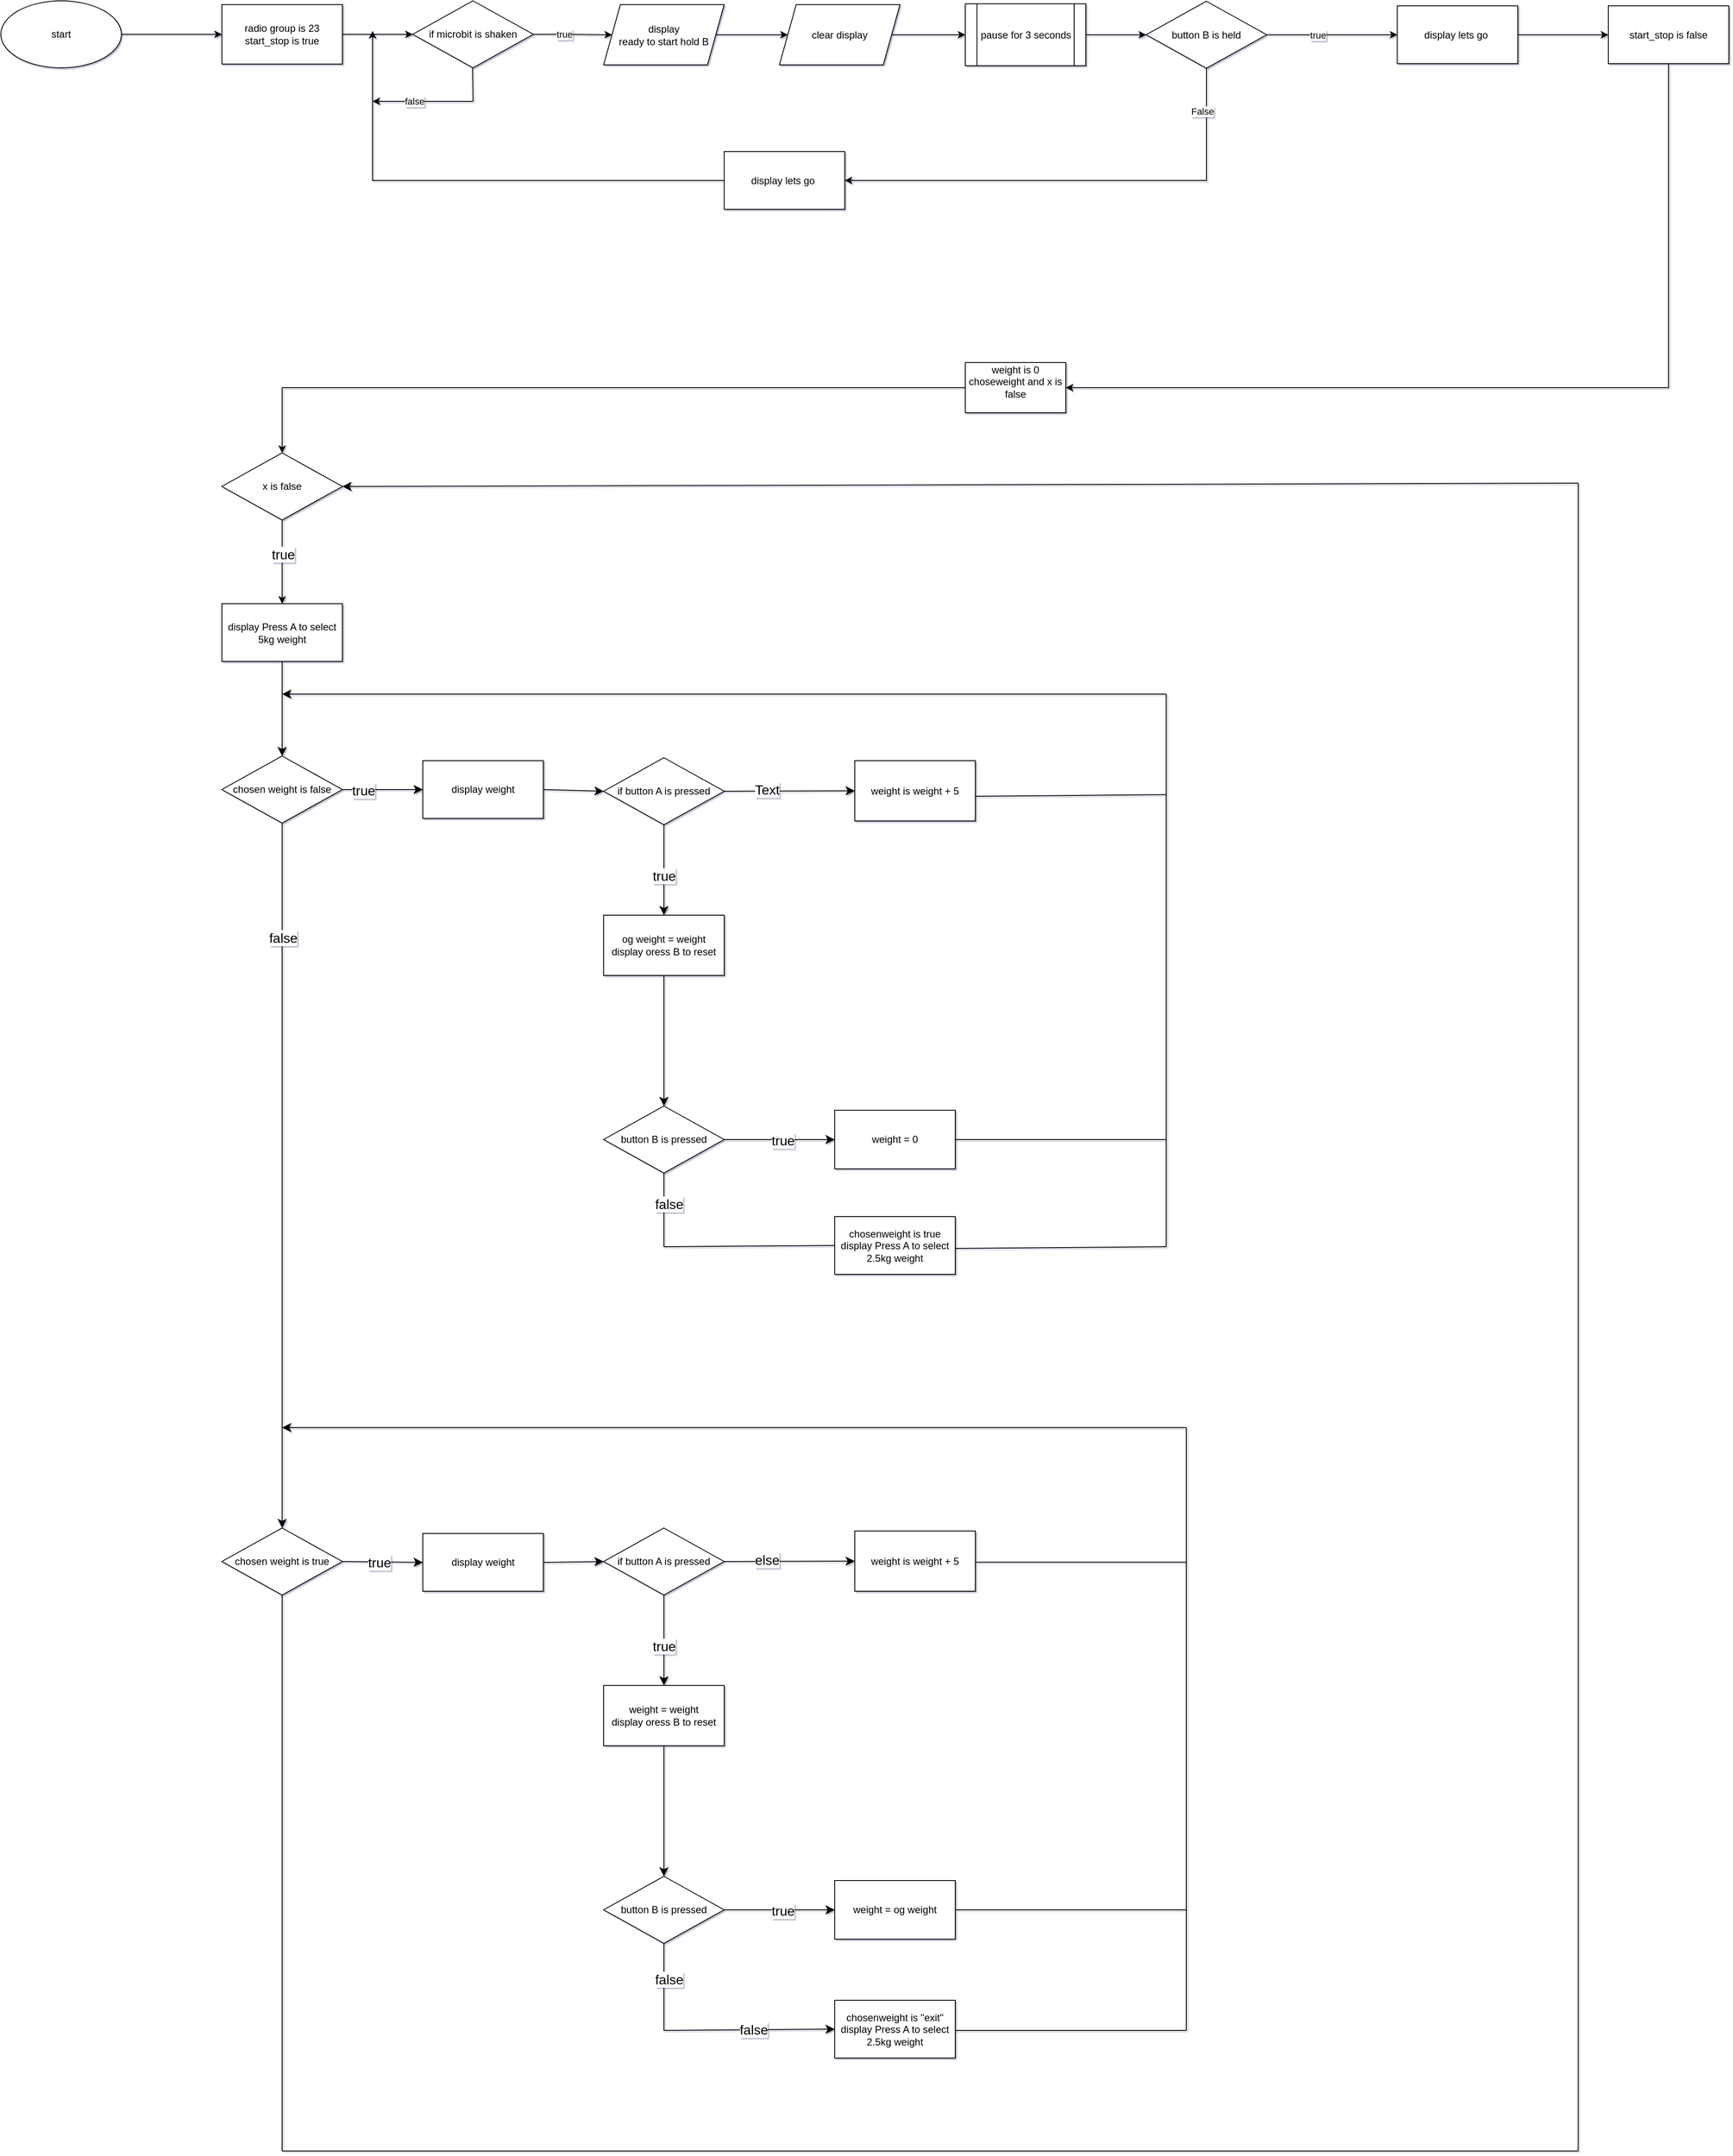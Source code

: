 <mxfile version="22.1.21" type="device">
  <diagram id="C5RBs43oDa-KdzZeNtuy" name="Page-1">
    <mxGraphModel dx="5680" dy="3772" grid="1" gridSize="12" guides="1" tooltips="1" connect="1" arrows="1" fold="1" page="1" pageScale="1" pageWidth="2339" pageHeight="3300" math="0" shadow="1">
      <root>
        <mxCell id="WIyWlLk6GJQsqaUBKTNV-0" />
        <mxCell id="WIyWlLk6GJQsqaUBKTNV-1" parent="WIyWlLk6GJQsqaUBKTNV-0" />
        <mxCell id="rFOLBwnCznepmL-hMmCg-1" value="" style="edgeStyle=orthogonalEdgeStyle;rounded=0;orthogonalLoop=1;jettySize=auto;html=1;" parent="WIyWlLk6GJQsqaUBKTNV-1" source="CbNqNyBWkK8pLhZPYAvR-34" target="rFOLBwnCznepmL-hMmCg-0" edge="1">
          <mxGeometry relative="1" as="geometry" />
        </mxCell>
        <mxCell id="CbNqNyBWkK8pLhZPYAvR-34" value="start" style="ellipse;whiteSpace=wrap;html=1;movable=1;resizable=1;rotatable=1;deletable=1;editable=1;locked=0;connectable=1;" parent="WIyWlLk6GJQsqaUBKTNV-1" vertex="1">
          <mxGeometry x="96" y="24" width="144" height="80" as="geometry" />
        </mxCell>
        <mxCell id="9P3UtHWpKLkyjyrDruME-12" value="" style="edgeStyle=orthogonalEdgeStyle;rounded=0;orthogonalLoop=1;jettySize=auto;html=1;" parent="WIyWlLk6GJQsqaUBKTNV-1" source="rFOLBwnCznepmL-hMmCg-0" target="9P3UtHWpKLkyjyrDruME-11" edge="1">
          <mxGeometry relative="1" as="geometry">
            <Array as="points">
              <mxPoint x="552" y="64" />
              <mxPoint x="552" y="64" />
            </Array>
          </mxGeometry>
        </mxCell>
        <mxCell id="rFOLBwnCznepmL-hMmCg-0" value="radio group is 23&lt;br&gt;start_stop is true" style="whiteSpace=wrap;html=1;" parent="WIyWlLk6GJQsqaUBKTNV-1" vertex="1">
          <mxGeometry x="360" y="28.5" width="144" height="71" as="geometry" />
        </mxCell>
        <mxCell id="9P3UtHWpKLkyjyrDruME-14" value="" style="edgeStyle=orthogonalEdgeStyle;rounded=0;orthogonalLoop=1;jettySize=auto;html=1;" parent="WIyWlLk6GJQsqaUBKTNV-1" source="rFOLBwnCznepmL-hMmCg-6" target="rFOLBwnCznepmL-hMmCg-11" edge="1">
          <mxGeometry relative="1" as="geometry" />
        </mxCell>
        <mxCell id="rFOLBwnCznepmL-hMmCg-6" value="display &lt;br&gt;ready to start hold B" style="shape=parallelogram;perimeter=parallelogramPerimeter;whiteSpace=wrap;html=1;fixedSize=1;" parent="WIyWlLk6GJQsqaUBKTNV-1" vertex="1">
          <mxGeometry x="816" y="28.5" width="144" height="72" as="geometry" />
        </mxCell>
        <mxCell id="9P3UtHWpKLkyjyrDruME-15" value="" style="edgeStyle=orthogonalEdgeStyle;rounded=0;orthogonalLoop=1;jettySize=auto;html=1;" parent="WIyWlLk6GJQsqaUBKTNV-1" source="rFOLBwnCznepmL-hMmCg-11" target="9P3UtHWpKLkyjyrDruME-0" edge="1">
          <mxGeometry relative="1" as="geometry" />
        </mxCell>
        <mxCell id="rFOLBwnCznepmL-hMmCg-11" value="clear display" style="shape=parallelogram;perimeter=parallelogramPerimeter;whiteSpace=wrap;html=1;fixedSize=1;" parent="WIyWlLk6GJQsqaUBKTNV-1" vertex="1">
          <mxGeometry x="1026" y="28.5" width="144" height="72" as="geometry" />
        </mxCell>
        <mxCell id="9P3UtHWpKLkyjyrDruME-16" value="" style="edgeStyle=orthogonalEdgeStyle;rounded=0;orthogonalLoop=1;jettySize=auto;html=1;" parent="WIyWlLk6GJQsqaUBKTNV-1" source="9P3UtHWpKLkyjyrDruME-0" target="9P3UtHWpKLkyjyrDruME-2" edge="1">
          <mxGeometry relative="1" as="geometry" />
        </mxCell>
        <mxCell id="9P3UtHWpKLkyjyrDruME-0" value="pause for 3 seconds" style="shape=process;whiteSpace=wrap;html=1;backgroundOutline=1;" parent="WIyWlLk6GJQsqaUBKTNV-1" vertex="1">
          <mxGeometry x="1248" y="27.5" width="144" height="74" as="geometry" />
        </mxCell>
        <mxCell id="9P3UtHWpKLkyjyrDruME-18" value="" style="edgeStyle=orthogonalEdgeStyle;rounded=0;orthogonalLoop=1;jettySize=auto;html=1;" parent="WIyWlLk6GJQsqaUBKTNV-1" source="9P3UtHWpKLkyjyrDruME-2" target="9P3UtHWpKLkyjyrDruME-4" edge="1">
          <mxGeometry relative="1" as="geometry" />
        </mxCell>
        <mxCell id="9P3UtHWpKLkyjyrDruME-21" value="true" style="edgeLabel;html=1;align=center;verticalAlign=middle;resizable=0;points=[];" parent="9P3UtHWpKLkyjyrDruME-18" vertex="1" connectable="0">
          <mxGeometry x="-0.224" relative="1" as="geometry">
            <mxPoint as="offset" />
          </mxGeometry>
        </mxCell>
        <mxCell id="9P3UtHWpKLkyjyrDruME-25" style="edgeStyle=orthogonalEdgeStyle;rounded=0;orthogonalLoop=1;jettySize=auto;html=1;exitX=0.5;exitY=1;exitDx=0;exitDy=0;entryX=1;entryY=0.5;entryDx=0;entryDy=0;" parent="WIyWlLk6GJQsqaUBKTNV-1" source="9P3UtHWpKLkyjyrDruME-2" target="9P3UtHWpKLkyjyrDruME-23" edge="1">
          <mxGeometry relative="1" as="geometry" />
        </mxCell>
        <mxCell id="9P3UtHWpKLkyjyrDruME-27" value="False" style="edgeLabel;html=1;align=center;verticalAlign=middle;resizable=0;points=[];" parent="9P3UtHWpKLkyjyrDruME-25" vertex="1" connectable="0">
          <mxGeometry x="-0.82" y="-5" relative="1" as="geometry">
            <mxPoint as="offset" />
          </mxGeometry>
        </mxCell>
        <mxCell id="9P3UtHWpKLkyjyrDruME-2" value="button B is held" style="rhombus;whiteSpace=wrap;html=1;" parent="WIyWlLk6GJQsqaUBKTNV-1" vertex="1">
          <mxGeometry x="1464" y="24.5" width="144" height="80" as="geometry" />
        </mxCell>
        <mxCell id="9P3UtHWpKLkyjyrDruME-20" value="" style="edgeStyle=orthogonalEdgeStyle;rounded=0;orthogonalLoop=1;jettySize=auto;html=1;" parent="WIyWlLk6GJQsqaUBKTNV-1" source="9P3UtHWpKLkyjyrDruME-4" target="9P3UtHWpKLkyjyrDruME-8" edge="1">
          <mxGeometry relative="1" as="geometry" />
        </mxCell>
        <mxCell id="9P3UtHWpKLkyjyrDruME-4" value="display lets go&amp;nbsp;" style="whiteSpace=wrap;html=1;" parent="WIyWlLk6GJQsqaUBKTNV-1" vertex="1">
          <mxGeometry x="1764" y="30" width="144" height="69" as="geometry" />
        </mxCell>
        <mxCell id="W7F989uzXUJsJNlmw4xS-1" value="" style="edgeStyle=orthogonalEdgeStyle;rounded=0;orthogonalLoop=1;jettySize=auto;html=1;" parent="WIyWlLk6GJQsqaUBKTNV-1" source="9P3UtHWpKLkyjyrDruME-8" target="W7F989uzXUJsJNlmw4xS-0" edge="1">
          <mxGeometry relative="1" as="geometry">
            <Array as="points">
              <mxPoint x="2088" y="486" />
            </Array>
          </mxGeometry>
        </mxCell>
        <mxCell id="9P3UtHWpKLkyjyrDruME-8" value="start_stop is false" style="whiteSpace=wrap;html=1;" parent="WIyWlLk6GJQsqaUBKTNV-1" vertex="1">
          <mxGeometry x="2016" y="30" width="144" height="69" as="geometry" />
        </mxCell>
        <mxCell id="9P3UtHWpKLkyjyrDruME-13" value="" style="edgeStyle=orthogonalEdgeStyle;rounded=0;orthogonalLoop=1;jettySize=auto;html=1;" parent="WIyWlLk6GJQsqaUBKTNV-1" source="9P3UtHWpKLkyjyrDruME-11" target="rFOLBwnCznepmL-hMmCg-6" edge="1">
          <mxGeometry relative="1" as="geometry" />
        </mxCell>
        <mxCell id="9P3UtHWpKLkyjyrDruME-34" value="true" style="edgeLabel;html=1;align=center;verticalAlign=middle;resizable=0;points=[];" parent="9P3UtHWpKLkyjyrDruME-13" vertex="1" connectable="0">
          <mxGeometry x="-0.108" y="-2" relative="1" as="geometry">
            <mxPoint x="-3" as="offset" />
          </mxGeometry>
        </mxCell>
        <mxCell id="9P3UtHWpKLkyjyrDruME-11" value="if microbit is shaken" style="rhombus;whiteSpace=wrap;html=1;" parent="WIyWlLk6GJQsqaUBKTNV-1" vertex="1">
          <mxGeometry x="588" y="24" width="144" height="80" as="geometry" />
        </mxCell>
        <mxCell id="9P3UtHWpKLkyjyrDruME-26" style="edgeStyle=orthogonalEdgeStyle;rounded=0;orthogonalLoop=1;jettySize=auto;html=1;" parent="WIyWlLk6GJQsqaUBKTNV-1" source="9P3UtHWpKLkyjyrDruME-23" edge="1">
          <mxGeometry relative="1" as="geometry">
            <mxPoint x="540" y="60" as="targetPoint" />
            <Array as="points">
              <mxPoint x="540" y="238" />
            </Array>
          </mxGeometry>
        </mxCell>
        <mxCell id="9P3UtHWpKLkyjyrDruME-23" value="display lets go&amp;nbsp;" style="whiteSpace=wrap;html=1;" parent="WIyWlLk6GJQsqaUBKTNV-1" vertex="1">
          <mxGeometry x="960" y="204" width="144" height="69" as="geometry" />
        </mxCell>
        <mxCell id="9P3UtHWpKLkyjyrDruME-31" value="" style="endArrow=none;html=1;rounded=0;" parent="WIyWlLk6GJQsqaUBKTNV-1" edge="1">
          <mxGeometry width="50" height="50" relative="1" as="geometry">
            <mxPoint x="660" y="144" as="sourcePoint" />
            <mxPoint x="659.47" y="104.5" as="targetPoint" />
          </mxGeometry>
        </mxCell>
        <mxCell id="9P3UtHWpKLkyjyrDruME-33" value="" style="endArrow=classic;html=1;rounded=0;" parent="WIyWlLk6GJQsqaUBKTNV-1" edge="1">
          <mxGeometry width="50" height="50" relative="1" as="geometry">
            <mxPoint x="660" y="144" as="sourcePoint" />
            <mxPoint x="540" y="144" as="targetPoint" />
          </mxGeometry>
        </mxCell>
        <mxCell id="9P3UtHWpKLkyjyrDruME-35" value="false" style="edgeLabel;html=1;align=center;verticalAlign=middle;resizable=0;points=[];" parent="9P3UtHWpKLkyjyrDruME-33" vertex="1" connectable="0">
          <mxGeometry x="0.168" relative="1" as="geometry">
            <mxPoint as="offset" />
          </mxGeometry>
        </mxCell>
        <mxCell id="W7F989uzXUJsJNlmw4xS-6" style="edgeStyle=orthogonalEdgeStyle;rounded=0;orthogonalLoop=1;jettySize=auto;html=1;exitX=0;exitY=0.5;exitDx=0;exitDy=0;entryX=0.5;entryY=0;entryDx=0;entryDy=0;" parent="WIyWlLk6GJQsqaUBKTNV-1" source="R4mqssRnksP6gFoTw2Dy-0" target="W7F989uzXUJsJNlmw4xS-4" edge="1">
          <mxGeometry relative="1" as="geometry">
            <Array as="points">
              <mxPoint x="432" y="604" />
            </Array>
          </mxGeometry>
        </mxCell>
        <mxCell id="R4mqssRnksP6gFoTw2Dy-2" value="true" style="edgeLabel;html=1;align=center;verticalAlign=middle;resizable=0;points=[];fontSize=16;" parent="W7F989uzXUJsJNlmw4xS-6" vertex="1" connectable="0">
          <mxGeometry x="0.449" y="1" relative="1" as="geometry">
            <mxPoint y="-1" as="offset" />
          </mxGeometry>
        </mxCell>
        <mxCell id="W7F989uzXUJsJNlmw4xS-0" value="&lt;div&gt;weight is 0 choseweight and x is false&lt;/div&gt;&lt;div&gt;&lt;br&gt;&lt;/div&gt;" style="whiteSpace=wrap;html=1;" parent="WIyWlLk6GJQsqaUBKTNV-1" vertex="1">
          <mxGeometry x="1248" y="456" width="120" height="60" as="geometry" />
        </mxCell>
        <mxCell id="R4mqssRnksP6gFoTw2Dy-14" style="edgeStyle=none;curved=1;rounded=0;orthogonalLoop=1;jettySize=auto;html=1;exitX=0.5;exitY=1;exitDx=0;exitDy=0;entryX=0.5;entryY=0;entryDx=0;entryDy=0;fontSize=12;startSize=8;endSize=8;" parent="WIyWlLk6GJQsqaUBKTNV-1" source="W7F989uzXUJsJNlmw4xS-4" target="W7F989uzXUJsJNlmw4xS-9" edge="1">
          <mxGeometry relative="1" as="geometry" />
        </mxCell>
        <mxCell id="W7F989uzXUJsJNlmw4xS-4" value="&lt;div&gt;display Press A to select 5kg weight&lt;/div&gt;" style="whiteSpace=wrap;html=1;" parent="WIyWlLk6GJQsqaUBKTNV-1" vertex="1">
          <mxGeometry x="360" y="744" width="144" height="69" as="geometry" />
        </mxCell>
        <mxCell id="R4mqssRnksP6gFoTw2Dy-15" style="edgeStyle=none;curved=1;rounded=0;orthogonalLoop=1;jettySize=auto;html=1;exitX=1;exitY=0.5;exitDx=0;exitDy=0;fontSize=12;startSize=8;endSize=8;" parent="WIyWlLk6GJQsqaUBKTNV-1" source="W7F989uzXUJsJNlmw4xS-9" target="R4mqssRnksP6gFoTw2Dy-10" edge="1">
          <mxGeometry relative="1" as="geometry" />
        </mxCell>
        <mxCell id="R4mqssRnksP6gFoTw2Dy-27" value="true" style="edgeLabel;html=1;align=center;verticalAlign=middle;resizable=0;points=[];fontSize=16;" parent="R4mqssRnksP6gFoTw2Dy-15" vertex="1" connectable="0">
          <mxGeometry x="-0.494" y="-1" relative="1" as="geometry">
            <mxPoint as="offset" />
          </mxGeometry>
        </mxCell>
        <mxCell id="R4mqssRnksP6gFoTw2Dy-369" value="" style="edgeStyle=none;curved=1;rounded=0;orthogonalLoop=1;jettySize=auto;html=1;fontSize=12;startSize=8;endSize=8;" parent="WIyWlLk6GJQsqaUBKTNV-1" source="W7F989uzXUJsJNlmw4xS-9" target="R4mqssRnksP6gFoTw2Dy-368" edge="1">
          <mxGeometry relative="1" as="geometry" />
        </mxCell>
        <mxCell id="R4mqssRnksP6gFoTw2Dy-448" value="false" style="edgeLabel;html=1;align=center;verticalAlign=middle;resizable=0;points=[];fontSize=16;" parent="R4mqssRnksP6gFoTw2Dy-369" vertex="1" connectable="0">
          <mxGeometry x="-0.673" y="1" relative="1" as="geometry">
            <mxPoint y="-1" as="offset" />
          </mxGeometry>
        </mxCell>
        <mxCell id="W7F989uzXUJsJNlmw4xS-9" value="chosen weight is false" style="rhombus;whiteSpace=wrap;html=1;" parent="WIyWlLk6GJQsqaUBKTNV-1" vertex="1">
          <mxGeometry x="360" y="926" width="144" height="80" as="geometry" />
        </mxCell>
        <mxCell id="R4mqssRnksP6gFoTw2Dy-1" value="" style="edgeStyle=orthogonalEdgeStyle;rounded=0;orthogonalLoop=1;jettySize=auto;html=1;exitX=0;exitY=0.5;exitDx=0;exitDy=0;entryX=0.5;entryY=0;entryDx=0;entryDy=0;" parent="WIyWlLk6GJQsqaUBKTNV-1" source="W7F989uzXUJsJNlmw4xS-0" target="R4mqssRnksP6gFoTw2Dy-0" edge="1">
          <mxGeometry relative="1" as="geometry">
            <mxPoint x="1248" y="486" as="sourcePoint" />
            <mxPoint x="432" y="744" as="targetPoint" />
          </mxGeometry>
        </mxCell>
        <mxCell id="R4mqssRnksP6gFoTw2Dy-0" value="x is false" style="rhombus;whiteSpace=wrap;html=1;" parent="WIyWlLk6GJQsqaUBKTNV-1" vertex="1">
          <mxGeometry x="360" y="564" width="144" height="80" as="geometry" />
        </mxCell>
        <mxCell id="R4mqssRnksP6gFoTw2Dy-361" style="edgeStyle=none;curved=1;rounded=0;orthogonalLoop=1;jettySize=auto;html=1;exitX=1;exitY=0.5;exitDx=0;exitDy=0;entryX=0;entryY=0.5;entryDx=0;entryDy=0;fontSize=12;startSize=8;endSize=8;" parent="WIyWlLk6GJQsqaUBKTNV-1" source="R4mqssRnksP6gFoTw2Dy-10" target="R4mqssRnksP6gFoTw2Dy-351" edge="1">
          <mxGeometry relative="1" as="geometry" />
        </mxCell>
        <mxCell id="R4mqssRnksP6gFoTw2Dy-10" value="&lt;div&gt;display weight&lt;/div&gt;" style="whiteSpace=wrap;html=1;" parent="WIyWlLk6GJQsqaUBKTNV-1" vertex="1">
          <mxGeometry x="600" y="931.5" width="144" height="69" as="geometry" />
        </mxCell>
        <mxCell id="R4mqssRnksP6gFoTw2Dy-37" style="edgeStyle=none;curved=1;rounded=0;orthogonalLoop=1;jettySize=auto;html=1;fontSize=12;startSize=8;endSize=8;" parent="WIyWlLk6GJQsqaUBKTNV-1" edge="1">
          <mxGeometry relative="1" as="geometry">
            <mxPoint x="432" y="852" as="targetPoint" />
            <mxPoint x="1488" y="852" as="sourcePoint" />
          </mxGeometry>
        </mxCell>
        <mxCell id="R4mqssRnksP6gFoTw2Dy-342" value="" style="edgeStyle=none;curved=1;rounded=0;orthogonalLoop=1;jettySize=auto;html=1;fontSize=12;startSize=8;endSize=8;" parent="WIyWlLk6GJQsqaUBKTNV-1" source="R4mqssRnksP6gFoTw2Dy-344" target="R4mqssRnksP6gFoTw2Dy-352" edge="1">
          <mxGeometry relative="1" as="geometry" />
        </mxCell>
        <mxCell id="R4mqssRnksP6gFoTw2Dy-343" value="true" style="edgeLabel;html=1;align=center;verticalAlign=middle;resizable=0;points=[];fontSize=16;" parent="R4mqssRnksP6gFoTw2Dy-342" vertex="1" connectable="0">
          <mxGeometry x="0.053" y="-1" relative="1" as="geometry">
            <mxPoint as="offset" />
          </mxGeometry>
        </mxCell>
        <mxCell id="R4mqssRnksP6gFoTw2Dy-344" value="button B is pressed" style="rhombus;whiteSpace=wrap;html=1;" parent="WIyWlLk6GJQsqaUBKTNV-1" vertex="1">
          <mxGeometry x="816" y="1344" width="144" height="80" as="geometry" />
        </mxCell>
        <mxCell id="R4mqssRnksP6gFoTw2Dy-345" style="edgeStyle=none;curved=1;rounded=0;orthogonalLoop=1;jettySize=auto;html=1;exitX=0.5;exitY=1;exitDx=0;exitDy=0;entryX=0.5;entryY=0;entryDx=0;entryDy=0;fontSize=12;startSize=8;endSize=8;" parent="WIyWlLk6GJQsqaUBKTNV-1" source="R4mqssRnksP6gFoTw2Dy-347" target="R4mqssRnksP6gFoTw2Dy-344" edge="1">
          <mxGeometry relative="1" as="geometry" />
        </mxCell>
        <mxCell id="R4mqssRnksP6gFoTw2Dy-347" value="og weight = weight&lt;br&gt;display oress B to reset" style="whiteSpace=wrap;html=1;" parent="WIyWlLk6GJQsqaUBKTNV-1" vertex="1">
          <mxGeometry x="816" y="1116" width="144" height="72" as="geometry" />
        </mxCell>
        <mxCell id="R4mqssRnksP6gFoTw2Dy-348" style="edgeStyle=none;curved=1;rounded=0;orthogonalLoop=1;jettySize=auto;html=1;exitX=0.5;exitY=1;exitDx=0;exitDy=0;entryX=0.5;entryY=0;entryDx=0;entryDy=0;fontSize=12;startSize=8;endSize=8;" parent="WIyWlLk6GJQsqaUBKTNV-1" source="R4mqssRnksP6gFoTw2Dy-351" target="R4mqssRnksP6gFoTw2Dy-347" edge="1">
          <mxGeometry relative="1" as="geometry" />
        </mxCell>
        <mxCell id="R4mqssRnksP6gFoTw2Dy-349" value="true" style="edgeLabel;html=1;align=center;verticalAlign=middle;resizable=0;points=[];fontSize=16;" parent="R4mqssRnksP6gFoTw2Dy-348" vertex="1" connectable="0">
          <mxGeometry x="0.124" relative="1" as="geometry">
            <mxPoint as="offset" />
          </mxGeometry>
        </mxCell>
        <mxCell id="R4mqssRnksP6gFoTw2Dy-350" style="edgeStyle=none;curved=1;rounded=0;orthogonalLoop=1;jettySize=auto;html=1;exitX=1;exitY=0.5;exitDx=0;exitDy=0;entryX=0;entryY=0.5;entryDx=0;entryDy=0;fontSize=12;startSize=8;endSize=8;" parent="WIyWlLk6GJQsqaUBKTNV-1" source="R4mqssRnksP6gFoTw2Dy-351" target="R4mqssRnksP6gFoTw2Dy-355" edge="1">
          <mxGeometry relative="1" as="geometry" />
        </mxCell>
        <mxCell id="R4mqssRnksP6gFoTw2Dy-364" value="Text" style="edgeLabel;html=1;align=center;verticalAlign=middle;resizable=0;points=[];fontSize=16;" parent="R4mqssRnksP6gFoTw2Dy-350" vertex="1" connectable="0">
          <mxGeometry x="-0.349" y="2" relative="1" as="geometry">
            <mxPoint as="offset" />
          </mxGeometry>
        </mxCell>
        <mxCell id="R4mqssRnksP6gFoTw2Dy-351" value="if button A is pressed" style="rhombus;whiteSpace=wrap;html=1;" parent="WIyWlLk6GJQsqaUBKTNV-1" vertex="1">
          <mxGeometry x="816" y="928" width="144" height="80" as="geometry" />
        </mxCell>
        <mxCell id="R4mqssRnksP6gFoTw2Dy-352" value="weight = 0" style="whiteSpace=wrap;html=1;" parent="WIyWlLk6GJQsqaUBKTNV-1" vertex="1">
          <mxGeometry x="1092" y="1349" width="144" height="70" as="geometry" />
        </mxCell>
        <mxCell id="R4mqssRnksP6gFoTw2Dy-353" value="chosenweight is true&lt;br style=&quot;border-color: var(--border-color);&quot;&gt;display Press A to select 2.5kg weight" style="whiteSpace=wrap;html=1;" parent="WIyWlLk6GJQsqaUBKTNV-1" vertex="1">
          <mxGeometry x="1092" y="1476" width="144" height="69" as="geometry" />
        </mxCell>
        <mxCell id="R4mqssRnksP6gFoTw2Dy-355" value="weight is weight + 5" style="whiteSpace=wrap;html=1;" parent="WIyWlLk6GJQsqaUBKTNV-1" vertex="1">
          <mxGeometry x="1116" y="931.5" width="144" height="72" as="geometry" />
        </mxCell>
        <mxCell id="R4mqssRnksP6gFoTw2Dy-356" value="" style="endArrow=none;html=1;rounded=0;fontSize=12;startSize=8;endSize=8;curved=1;" parent="WIyWlLk6GJQsqaUBKTNV-1" edge="1">
          <mxGeometry width="50" height="50" relative="1" as="geometry">
            <mxPoint x="1236" y="1514" as="sourcePoint" />
            <mxPoint x="1488" y="1512" as="targetPoint" />
          </mxGeometry>
        </mxCell>
        <mxCell id="R4mqssRnksP6gFoTw2Dy-358" value="" style="endArrow=none;html=1;rounded=0;fontSize=12;startSize=8;endSize=8;curved=1;exitX=1;exitY=0.5;exitDx=0;exitDy=0;" parent="WIyWlLk6GJQsqaUBKTNV-1" source="R4mqssRnksP6gFoTw2Dy-352" edge="1">
          <mxGeometry width="50" height="50" relative="1" as="geometry">
            <mxPoint x="1284" y="1430" as="sourcePoint" />
            <mxPoint x="1488" y="1384" as="targetPoint" />
          </mxGeometry>
        </mxCell>
        <mxCell id="R4mqssRnksP6gFoTw2Dy-359" value="" style="endArrow=none;html=1;rounded=0;fontSize=12;startSize=8;endSize=8;curved=1;exitX=0;exitY=0.5;exitDx=0;exitDy=0;" parent="WIyWlLk6GJQsqaUBKTNV-1" source="R4mqssRnksP6gFoTw2Dy-353" edge="1">
          <mxGeometry width="50" height="50" relative="1" as="geometry">
            <mxPoint x="1008" y="1442" as="sourcePoint" />
            <mxPoint x="888" y="1512" as="targetPoint" />
          </mxGeometry>
        </mxCell>
        <mxCell id="R4mqssRnksP6gFoTw2Dy-360" value="" style="endArrow=none;html=1;rounded=0;fontSize=12;startSize=8;endSize=8;curved=1;exitX=0.5;exitY=1;exitDx=0;exitDy=0;" parent="WIyWlLk6GJQsqaUBKTNV-1" source="R4mqssRnksP6gFoTw2Dy-344" edge="1">
          <mxGeometry width="50" height="50" relative="1" as="geometry">
            <mxPoint x="1008" y="1442" as="sourcePoint" />
            <mxPoint x="888" y="1512" as="targetPoint" />
          </mxGeometry>
        </mxCell>
        <mxCell id="R4mqssRnksP6gFoTw2Dy-363" value="false" style="edgeLabel;html=1;align=center;verticalAlign=middle;resizable=0;points=[];fontSize=16;" parent="R4mqssRnksP6gFoTw2Dy-360" vertex="1" connectable="0">
          <mxGeometry x="-0.174" y="6" relative="1" as="geometry">
            <mxPoint as="offset" />
          </mxGeometry>
        </mxCell>
        <mxCell id="R4mqssRnksP6gFoTw2Dy-362" value="" style="endArrow=none;html=1;rounded=0;fontSize=12;startSize=8;endSize=8;curved=1;" parent="WIyWlLk6GJQsqaUBKTNV-1" edge="1">
          <mxGeometry width="50" height="50" relative="1" as="geometry">
            <mxPoint x="1488" y="1512" as="sourcePoint" />
            <mxPoint x="1488" y="852" as="targetPoint" />
          </mxGeometry>
        </mxCell>
        <mxCell id="R4mqssRnksP6gFoTw2Dy-446" style="edgeStyle=none;curved=1;rounded=0;orthogonalLoop=1;jettySize=auto;html=1;exitX=1;exitY=0.5;exitDx=0;exitDy=0;entryX=0;entryY=0.5;entryDx=0;entryDy=0;fontSize=12;startSize=8;endSize=8;" parent="WIyWlLk6GJQsqaUBKTNV-1" source="R4mqssRnksP6gFoTw2Dy-368" target="R4mqssRnksP6gFoTw2Dy-428" edge="1">
          <mxGeometry relative="1" as="geometry" />
        </mxCell>
        <mxCell id="R4mqssRnksP6gFoTw2Dy-447" value="true" style="edgeLabel;html=1;align=center;verticalAlign=middle;resizable=0;points=[];fontSize=16;" parent="R4mqssRnksP6gFoTw2Dy-446" vertex="1" connectable="0">
          <mxGeometry x="-0.097" relative="1" as="geometry">
            <mxPoint as="offset" />
          </mxGeometry>
        </mxCell>
        <mxCell id="R4mqssRnksP6gFoTw2Dy-368" value="chosen weight is true" style="rhombus;whiteSpace=wrap;html=1;" parent="WIyWlLk6GJQsqaUBKTNV-1" vertex="1">
          <mxGeometry x="360" y="1848" width="144" height="80" as="geometry" />
        </mxCell>
        <mxCell id="R4mqssRnksP6gFoTw2Dy-427" style="edgeStyle=none;curved=1;rounded=0;orthogonalLoop=1;jettySize=auto;html=1;exitX=1;exitY=0.5;exitDx=0;exitDy=0;entryX=0;entryY=0.5;entryDx=0;entryDy=0;fontSize=12;startSize=8;endSize=8;" parent="WIyWlLk6GJQsqaUBKTNV-1" source="R4mqssRnksP6gFoTw2Dy-428" target="R4mqssRnksP6gFoTw2Dy-439" edge="1">
          <mxGeometry relative="1" as="geometry" />
        </mxCell>
        <mxCell id="R4mqssRnksP6gFoTw2Dy-428" value="&lt;div&gt;display weight&lt;/div&gt;" style="whiteSpace=wrap;html=1;" parent="WIyWlLk6GJQsqaUBKTNV-1" vertex="1">
          <mxGeometry x="600" y="1854.5" width="144" height="69" as="geometry" />
        </mxCell>
        <mxCell id="R4mqssRnksP6gFoTw2Dy-429" value="" style="edgeStyle=none;curved=1;rounded=0;orthogonalLoop=1;jettySize=auto;html=1;fontSize=12;startSize=8;endSize=8;" parent="WIyWlLk6GJQsqaUBKTNV-1" source="R4mqssRnksP6gFoTw2Dy-431" target="R4mqssRnksP6gFoTw2Dy-440" edge="1">
          <mxGeometry relative="1" as="geometry" />
        </mxCell>
        <mxCell id="R4mqssRnksP6gFoTw2Dy-430" value="true" style="edgeLabel;html=1;align=center;verticalAlign=middle;resizable=0;points=[];fontSize=16;" parent="R4mqssRnksP6gFoTw2Dy-429" vertex="1" connectable="0">
          <mxGeometry x="0.053" y="-1" relative="1" as="geometry">
            <mxPoint as="offset" />
          </mxGeometry>
        </mxCell>
        <mxCell id="R4mqssRnksP6gFoTw2Dy-431" value="button B is pressed" style="rhombus;whiteSpace=wrap;html=1;" parent="WIyWlLk6GJQsqaUBKTNV-1" vertex="1">
          <mxGeometry x="816" y="2264" width="144" height="80" as="geometry" />
        </mxCell>
        <mxCell id="R4mqssRnksP6gFoTw2Dy-432" style="edgeStyle=none;curved=1;rounded=0;orthogonalLoop=1;jettySize=auto;html=1;exitX=0.5;exitY=1;exitDx=0;exitDy=0;entryX=0.5;entryY=0;entryDx=0;entryDy=0;fontSize=12;startSize=8;endSize=8;" parent="WIyWlLk6GJQsqaUBKTNV-1" source="R4mqssRnksP6gFoTw2Dy-434" target="R4mqssRnksP6gFoTw2Dy-431" edge="1">
          <mxGeometry relative="1" as="geometry" />
        </mxCell>
        <mxCell id="R4mqssRnksP6gFoTw2Dy-434" value="weight = weight&lt;br&gt;display oress B to reset" style="whiteSpace=wrap;html=1;" parent="WIyWlLk6GJQsqaUBKTNV-1" vertex="1">
          <mxGeometry x="816" y="2036" width="144" height="72" as="geometry" />
        </mxCell>
        <mxCell id="R4mqssRnksP6gFoTw2Dy-435" style="edgeStyle=none;curved=1;rounded=0;orthogonalLoop=1;jettySize=auto;html=1;exitX=0.5;exitY=1;exitDx=0;exitDy=0;entryX=0.5;entryY=0;entryDx=0;entryDy=0;fontSize=12;startSize=8;endSize=8;" parent="WIyWlLk6GJQsqaUBKTNV-1" source="R4mqssRnksP6gFoTw2Dy-439" target="R4mqssRnksP6gFoTw2Dy-434" edge="1">
          <mxGeometry relative="1" as="geometry" />
        </mxCell>
        <mxCell id="R4mqssRnksP6gFoTw2Dy-436" value="true" style="edgeLabel;html=1;align=center;verticalAlign=middle;resizable=0;points=[];fontSize=16;" parent="R4mqssRnksP6gFoTw2Dy-435" vertex="1" connectable="0">
          <mxGeometry x="0.124" relative="1" as="geometry">
            <mxPoint as="offset" />
          </mxGeometry>
        </mxCell>
        <mxCell id="R4mqssRnksP6gFoTw2Dy-437" style="edgeStyle=none;curved=1;rounded=0;orthogonalLoop=1;jettySize=auto;html=1;exitX=1;exitY=0.5;exitDx=0;exitDy=0;entryX=0;entryY=0.5;entryDx=0;entryDy=0;fontSize=12;startSize=8;endSize=8;" parent="WIyWlLk6GJQsqaUBKTNV-1" source="R4mqssRnksP6gFoTw2Dy-439" target="R4mqssRnksP6gFoTw2Dy-442" edge="1">
          <mxGeometry relative="1" as="geometry" />
        </mxCell>
        <mxCell id="R4mqssRnksP6gFoTw2Dy-438" value="else" style="edgeLabel;html=1;align=center;verticalAlign=middle;resizable=0;points=[];fontSize=16;" parent="R4mqssRnksP6gFoTw2Dy-437" vertex="1" connectable="0">
          <mxGeometry x="-0.349" y="2" relative="1" as="geometry">
            <mxPoint as="offset" />
          </mxGeometry>
        </mxCell>
        <mxCell id="R4mqssRnksP6gFoTw2Dy-439" value="if button A is pressed" style="rhombus;whiteSpace=wrap;html=1;" parent="WIyWlLk6GJQsqaUBKTNV-1" vertex="1">
          <mxGeometry x="816" y="1848" width="144" height="80" as="geometry" />
        </mxCell>
        <mxCell id="R4mqssRnksP6gFoTw2Dy-440" value="weight = og weight" style="whiteSpace=wrap;html=1;" parent="WIyWlLk6GJQsqaUBKTNV-1" vertex="1">
          <mxGeometry x="1092" y="2269" width="144" height="70" as="geometry" />
        </mxCell>
        <mxCell id="R4mqssRnksP6gFoTw2Dy-441" value="chosenweight is &quot;exit&quot;&lt;br style=&quot;border-color: var(--border-color);&quot;&gt;display Press A to select 2.5kg weight" style="whiteSpace=wrap;html=1;" parent="WIyWlLk6GJQsqaUBKTNV-1" vertex="1">
          <mxGeometry x="1092" y="2412" width="144" height="69" as="geometry" />
        </mxCell>
        <mxCell id="R4mqssRnksP6gFoTw2Dy-442" value="weight is weight + 5" style="whiteSpace=wrap;html=1;" parent="WIyWlLk6GJQsqaUBKTNV-1" vertex="1">
          <mxGeometry x="1116" y="1851.5" width="144" height="72" as="geometry" />
        </mxCell>
        <mxCell id="R4mqssRnksP6gFoTw2Dy-444" value="" style="endArrow=none;html=1;rounded=0;fontSize=12;startSize=8;endSize=8;curved=1;exitX=0.5;exitY=1;exitDx=0;exitDy=0;" parent="WIyWlLk6GJQsqaUBKTNV-1" source="R4mqssRnksP6gFoTw2Dy-431" edge="1">
          <mxGeometry width="50" height="50" relative="1" as="geometry">
            <mxPoint x="1008" y="2362" as="sourcePoint" />
            <mxPoint x="888" y="2448" as="targetPoint" />
          </mxGeometry>
        </mxCell>
        <mxCell id="R4mqssRnksP6gFoTw2Dy-445" value="false" style="edgeLabel;html=1;align=center;verticalAlign=middle;resizable=0;points=[];fontSize=16;" parent="R4mqssRnksP6gFoTw2Dy-444" vertex="1" connectable="0">
          <mxGeometry x="-0.174" y="6" relative="1" as="geometry">
            <mxPoint as="offset" />
          </mxGeometry>
        </mxCell>
        <mxCell id="R4mqssRnksP6gFoTw2Dy-449" value="" style="endArrow=none;html=1;rounded=0;fontSize=12;startSize=8;endSize=8;curved=1;" parent="WIyWlLk6GJQsqaUBKTNV-1" edge="1">
          <mxGeometry width="50" height="50" relative="1" as="geometry">
            <mxPoint x="1236" y="2448" as="sourcePoint" />
            <mxPoint x="1512" y="2448" as="targetPoint" />
          </mxGeometry>
        </mxCell>
        <mxCell id="R4mqssRnksP6gFoTw2Dy-450" value="" style="endArrow=none;html=1;rounded=0;fontSize=12;startSize=8;endSize=8;curved=1;" parent="WIyWlLk6GJQsqaUBKTNV-1" edge="1">
          <mxGeometry width="50" height="50" relative="1" as="geometry">
            <mxPoint x="1236" y="2304" as="sourcePoint" />
            <mxPoint x="1512" y="2304" as="targetPoint" />
          </mxGeometry>
        </mxCell>
        <mxCell id="R4mqssRnksP6gFoTw2Dy-451" value="" style="endArrow=none;html=1;rounded=0;fontSize=12;startSize=8;endSize=8;curved=1;" parent="WIyWlLk6GJQsqaUBKTNV-1" edge="1">
          <mxGeometry width="50" height="50" relative="1" as="geometry">
            <mxPoint x="1260" y="1888.71" as="sourcePoint" />
            <mxPoint x="1512" y="1888.71" as="targetPoint" />
          </mxGeometry>
        </mxCell>
        <mxCell id="R4mqssRnksP6gFoTw2Dy-452" value="" style="endArrow=none;html=1;rounded=0;fontSize=12;startSize=8;endSize=8;curved=1;" parent="WIyWlLk6GJQsqaUBKTNV-1" edge="1">
          <mxGeometry width="50" height="50" relative="1" as="geometry">
            <mxPoint x="1512" y="2448" as="sourcePoint" />
            <mxPoint x="1512" y="1728" as="targetPoint" />
          </mxGeometry>
        </mxCell>
        <mxCell id="R4mqssRnksP6gFoTw2Dy-453" value="" style="endArrow=classic;html=1;rounded=0;fontSize=12;startSize=8;endSize=8;curved=1;entryX=0;entryY=0.5;entryDx=0;entryDy=0;" parent="WIyWlLk6GJQsqaUBKTNV-1" target="R4mqssRnksP6gFoTw2Dy-441" edge="1">
          <mxGeometry width="50" height="50" relative="1" as="geometry">
            <mxPoint x="888" y="2448" as="sourcePoint" />
            <mxPoint x="938" y="2400" as="targetPoint" />
          </mxGeometry>
        </mxCell>
        <mxCell id="R4mqssRnksP6gFoTw2Dy-454" value="false" style="edgeLabel;html=1;align=center;verticalAlign=middle;resizable=0;points=[];fontSize=16;" parent="R4mqssRnksP6gFoTw2Dy-453" vertex="1" connectable="0">
          <mxGeometry x="0.046" relative="1" as="geometry">
            <mxPoint as="offset" />
          </mxGeometry>
        </mxCell>
        <mxCell id="R4mqssRnksP6gFoTw2Dy-455" value="" style="endArrow=none;html=1;rounded=0;fontSize=12;startSize=8;endSize=8;curved=1;" parent="WIyWlLk6GJQsqaUBKTNV-1" edge="1">
          <mxGeometry width="50" height="50" relative="1" as="geometry">
            <mxPoint x="1260" y="974" as="sourcePoint" />
            <mxPoint x="1488" y="972" as="targetPoint" />
          </mxGeometry>
        </mxCell>
        <mxCell id="R4mqssRnksP6gFoTw2Dy-456" value="" style="endArrow=classic;html=1;rounded=0;fontSize=12;startSize=8;endSize=8;curved=1;" parent="WIyWlLk6GJQsqaUBKTNV-1" edge="1">
          <mxGeometry width="50" height="50" relative="1" as="geometry">
            <mxPoint x="1512" y="1728" as="sourcePoint" />
            <mxPoint x="432" y="1728" as="targetPoint" />
          </mxGeometry>
        </mxCell>
        <mxCell id="R4mqssRnksP6gFoTw2Dy-458" value="" style="endArrow=none;html=1;rounded=0;fontSize=12;startSize=8;endSize=8;curved=1;entryX=0.5;entryY=1;entryDx=0;entryDy=0;" parent="WIyWlLk6GJQsqaUBKTNV-1" target="R4mqssRnksP6gFoTw2Dy-368" edge="1">
          <mxGeometry width="50" height="50" relative="1" as="geometry">
            <mxPoint x="432" y="2592" as="sourcePoint" />
            <mxPoint x="432" y="1932" as="targetPoint" />
          </mxGeometry>
        </mxCell>
        <mxCell id="R4mqssRnksP6gFoTw2Dy-460" value="" style="endArrow=none;html=1;rounded=0;fontSize=12;startSize=8;endSize=8;curved=1;" parent="WIyWlLk6GJQsqaUBKTNV-1" edge="1">
          <mxGeometry width="50" height="50" relative="1" as="geometry">
            <mxPoint x="432" y="2592" as="sourcePoint" />
            <mxPoint x="1980" y="2592" as="targetPoint" />
          </mxGeometry>
        </mxCell>
        <mxCell id="R4mqssRnksP6gFoTw2Dy-461" value="" style="endArrow=none;html=1;rounded=0;fontSize=12;startSize=8;endSize=8;curved=1;" parent="WIyWlLk6GJQsqaUBKTNV-1" edge="1">
          <mxGeometry width="50" height="50" relative="1" as="geometry">
            <mxPoint x="1980" y="2592" as="sourcePoint" />
            <mxPoint x="1980" y="600" as="targetPoint" />
          </mxGeometry>
        </mxCell>
        <mxCell id="J259v1HdWt44QKnguvPg-1" value="" style="endArrow=classic;html=1;rounded=0;fontSize=12;startSize=8;endSize=8;curved=1;entryX=1;entryY=0.5;entryDx=0;entryDy=0;" edge="1" parent="WIyWlLk6GJQsqaUBKTNV-1" target="R4mqssRnksP6gFoTw2Dy-0">
          <mxGeometry width="50" height="50" relative="1" as="geometry">
            <mxPoint x="1980" y="600" as="sourcePoint" />
            <mxPoint x="1958" y="816" as="targetPoint" />
          </mxGeometry>
        </mxCell>
      </root>
    </mxGraphModel>
  </diagram>
</mxfile>

